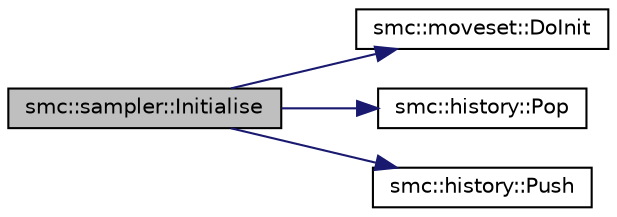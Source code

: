 digraph "smc::sampler::Initialise"
{
 // LATEX_PDF_SIZE
  edge [fontname="Helvetica",fontsize="10",labelfontname="Helvetica",labelfontsize="10"];
  node [fontname="Helvetica",fontsize="10",shape=record];
  rankdir="LR";
  Node1 [label="smc::sampler::Initialise",height=0.2,width=0.4,color="black", fillcolor="grey75", style="filled", fontcolor="black",tooltip="Initialise the sampler and its constituent particles."];
  Node1 -> Node2 [color="midnightblue",fontsize="10",style="solid",fontname="Helvetica"];
  Node2 [label="smc::moveset::DoInit",height=0.2,width=0.4,color="black", fillcolor="white", style="filled",URL="$classsmc_1_1moveset.html#ae3e91e3567598b77d5c25f054019f0c1",tooltip="Initialise a particle."];
  Node1 -> Node3 [color="midnightblue",fontsize="10",style="solid",fontname="Helvetica"];
  Node3 [label="smc::history::Pop",height=0.2,width=0.4,color="black", fillcolor="white", style="filled",URL="$classsmc_1_1history.html#a357df9bac6932c41a97f99a68563e128",tooltip="Remove the terminal particle generation from the list and return that particle."];
  Node1 -> Node4 [color="midnightblue",fontsize="10",style="solid",fontname="Helvetica"];
  Node4 [label="smc::history::Push",height=0.2,width=0.4,color="black", fillcolor="white", style="filled",URL="$classsmc_1_1history.html#a9aa512bddff270eb5fed8f5d9447d1f9",tooltip="Append the supplied particle generation to the end of the list."];
}
